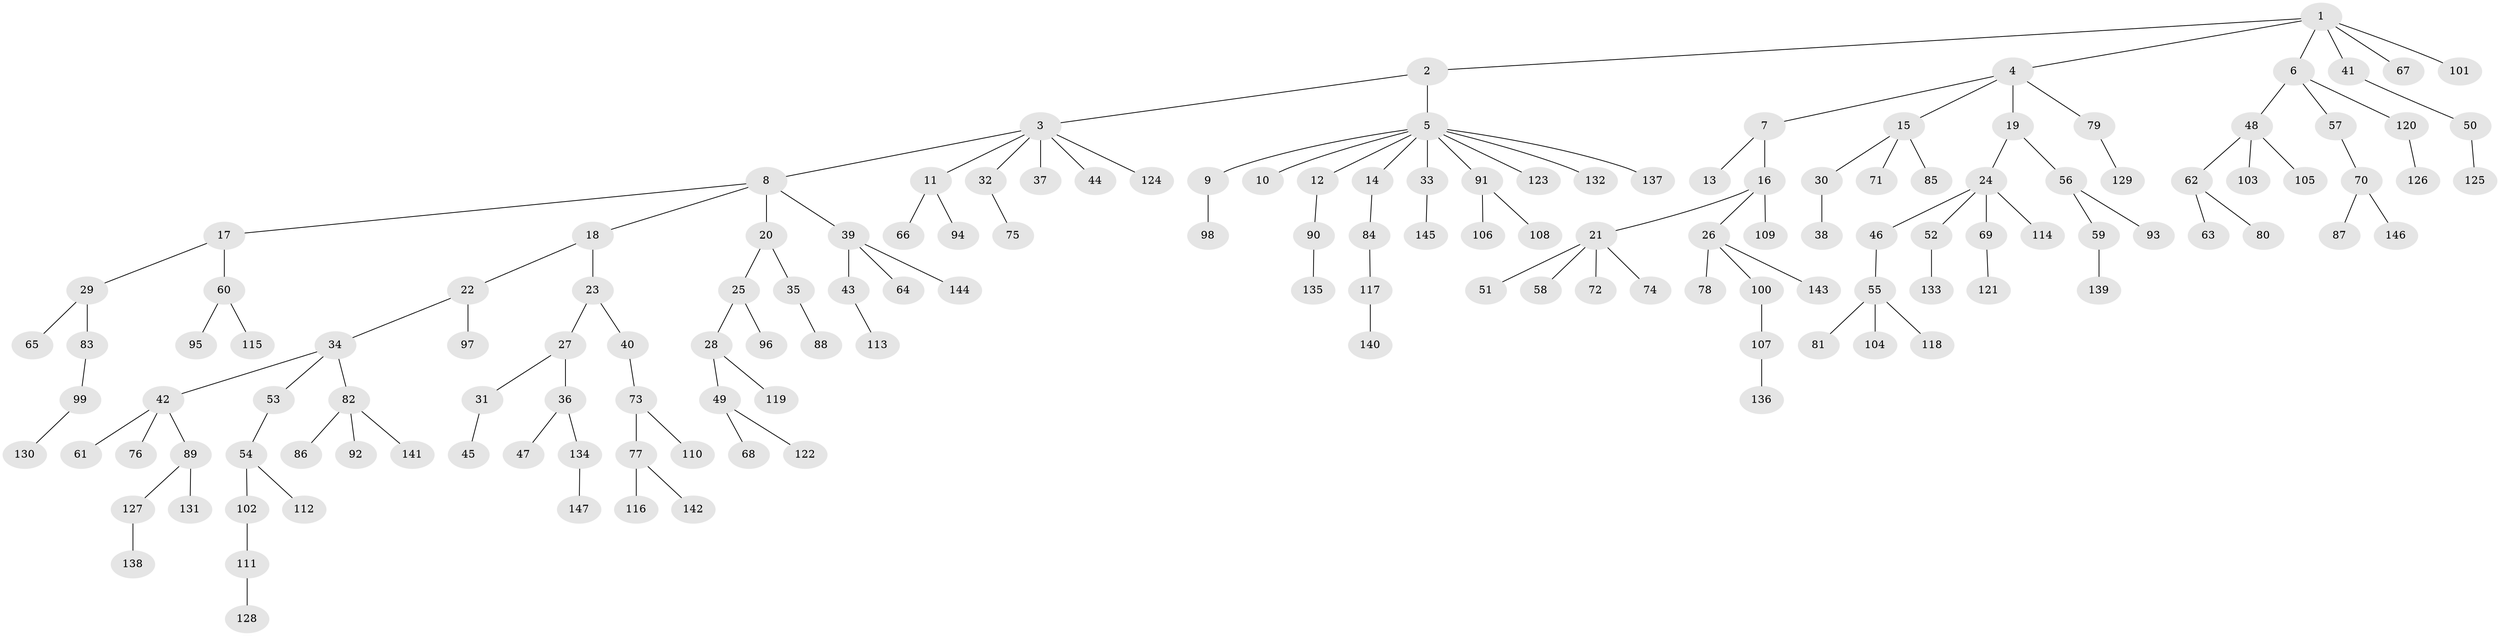 // Generated by graph-tools (version 1.1) at 2025/52/03/09/25 04:52:58]
// undirected, 147 vertices, 146 edges
graph export_dot {
graph [start="1"]
  node [color=gray90,style=filled];
  1;
  2;
  3;
  4;
  5;
  6;
  7;
  8;
  9;
  10;
  11;
  12;
  13;
  14;
  15;
  16;
  17;
  18;
  19;
  20;
  21;
  22;
  23;
  24;
  25;
  26;
  27;
  28;
  29;
  30;
  31;
  32;
  33;
  34;
  35;
  36;
  37;
  38;
  39;
  40;
  41;
  42;
  43;
  44;
  45;
  46;
  47;
  48;
  49;
  50;
  51;
  52;
  53;
  54;
  55;
  56;
  57;
  58;
  59;
  60;
  61;
  62;
  63;
  64;
  65;
  66;
  67;
  68;
  69;
  70;
  71;
  72;
  73;
  74;
  75;
  76;
  77;
  78;
  79;
  80;
  81;
  82;
  83;
  84;
  85;
  86;
  87;
  88;
  89;
  90;
  91;
  92;
  93;
  94;
  95;
  96;
  97;
  98;
  99;
  100;
  101;
  102;
  103;
  104;
  105;
  106;
  107;
  108;
  109;
  110;
  111;
  112;
  113;
  114;
  115;
  116;
  117;
  118;
  119;
  120;
  121;
  122;
  123;
  124;
  125;
  126;
  127;
  128;
  129;
  130;
  131;
  132;
  133;
  134;
  135;
  136;
  137;
  138;
  139;
  140;
  141;
  142;
  143;
  144;
  145;
  146;
  147;
  1 -- 2;
  1 -- 4;
  1 -- 6;
  1 -- 41;
  1 -- 67;
  1 -- 101;
  2 -- 3;
  2 -- 5;
  3 -- 8;
  3 -- 11;
  3 -- 32;
  3 -- 37;
  3 -- 44;
  3 -- 124;
  4 -- 7;
  4 -- 15;
  4 -- 19;
  4 -- 79;
  5 -- 9;
  5 -- 10;
  5 -- 12;
  5 -- 14;
  5 -- 33;
  5 -- 91;
  5 -- 123;
  5 -- 132;
  5 -- 137;
  6 -- 48;
  6 -- 57;
  6 -- 120;
  7 -- 13;
  7 -- 16;
  8 -- 17;
  8 -- 18;
  8 -- 20;
  8 -- 39;
  9 -- 98;
  11 -- 66;
  11 -- 94;
  12 -- 90;
  14 -- 84;
  15 -- 30;
  15 -- 71;
  15 -- 85;
  16 -- 21;
  16 -- 26;
  16 -- 109;
  17 -- 29;
  17 -- 60;
  18 -- 22;
  18 -- 23;
  19 -- 24;
  19 -- 56;
  20 -- 25;
  20 -- 35;
  21 -- 51;
  21 -- 58;
  21 -- 72;
  21 -- 74;
  22 -- 34;
  22 -- 97;
  23 -- 27;
  23 -- 40;
  24 -- 46;
  24 -- 52;
  24 -- 69;
  24 -- 114;
  25 -- 28;
  25 -- 96;
  26 -- 78;
  26 -- 100;
  26 -- 143;
  27 -- 31;
  27 -- 36;
  28 -- 49;
  28 -- 119;
  29 -- 65;
  29 -- 83;
  30 -- 38;
  31 -- 45;
  32 -- 75;
  33 -- 145;
  34 -- 42;
  34 -- 53;
  34 -- 82;
  35 -- 88;
  36 -- 47;
  36 -- 134;
  39 -- 43;
  39 -- 64;
  39 -- 144;
  40 -- 73;
  41 -- 50;
  42 -- 61;
  42 -- 76;
  42 -- 89;
  43 -- 113;
  46 -- 55;
  48 -- 62;
  48 -- 103;
  48 -- 105;
  49 -- 68;
  49 -- 122;
  50 -- 125;
  52 -- 133;
  53 -- 54;
  54 -- 102;
  54 -- 112;
  55 -- 81;
  55 -- 104;
  55 -- 118;
  56 -- 59;
  56 -- 93;
  57 -- 70;
  59 -- 139;
  60 -- 95;
  60 -- 115;
  62 -- 63;
  62 -- 80;
  69 -- 121;
  70 -- 87;
  70 -- 146;
  73 -- 77;
  73 -- 110;
  77 -- 116;
  77 -- 142;
  79 -- 129;
  82 -- 86;
  82 -- 92;
  82 -- 141;
  83 -- 99;
  84 -- 117;
  89 -- 127;
  89 -- 131;
  90 -- 135;
  91 -- 106;
  91 -- 108;
  99 -- 130;
  100 -- 107;
  102 -- 111;
  107 -- 136;
  111 -- 128;
  117 -- 140;
  120 -- 126;
  127 -- 138;
  134 -- 147;
}
